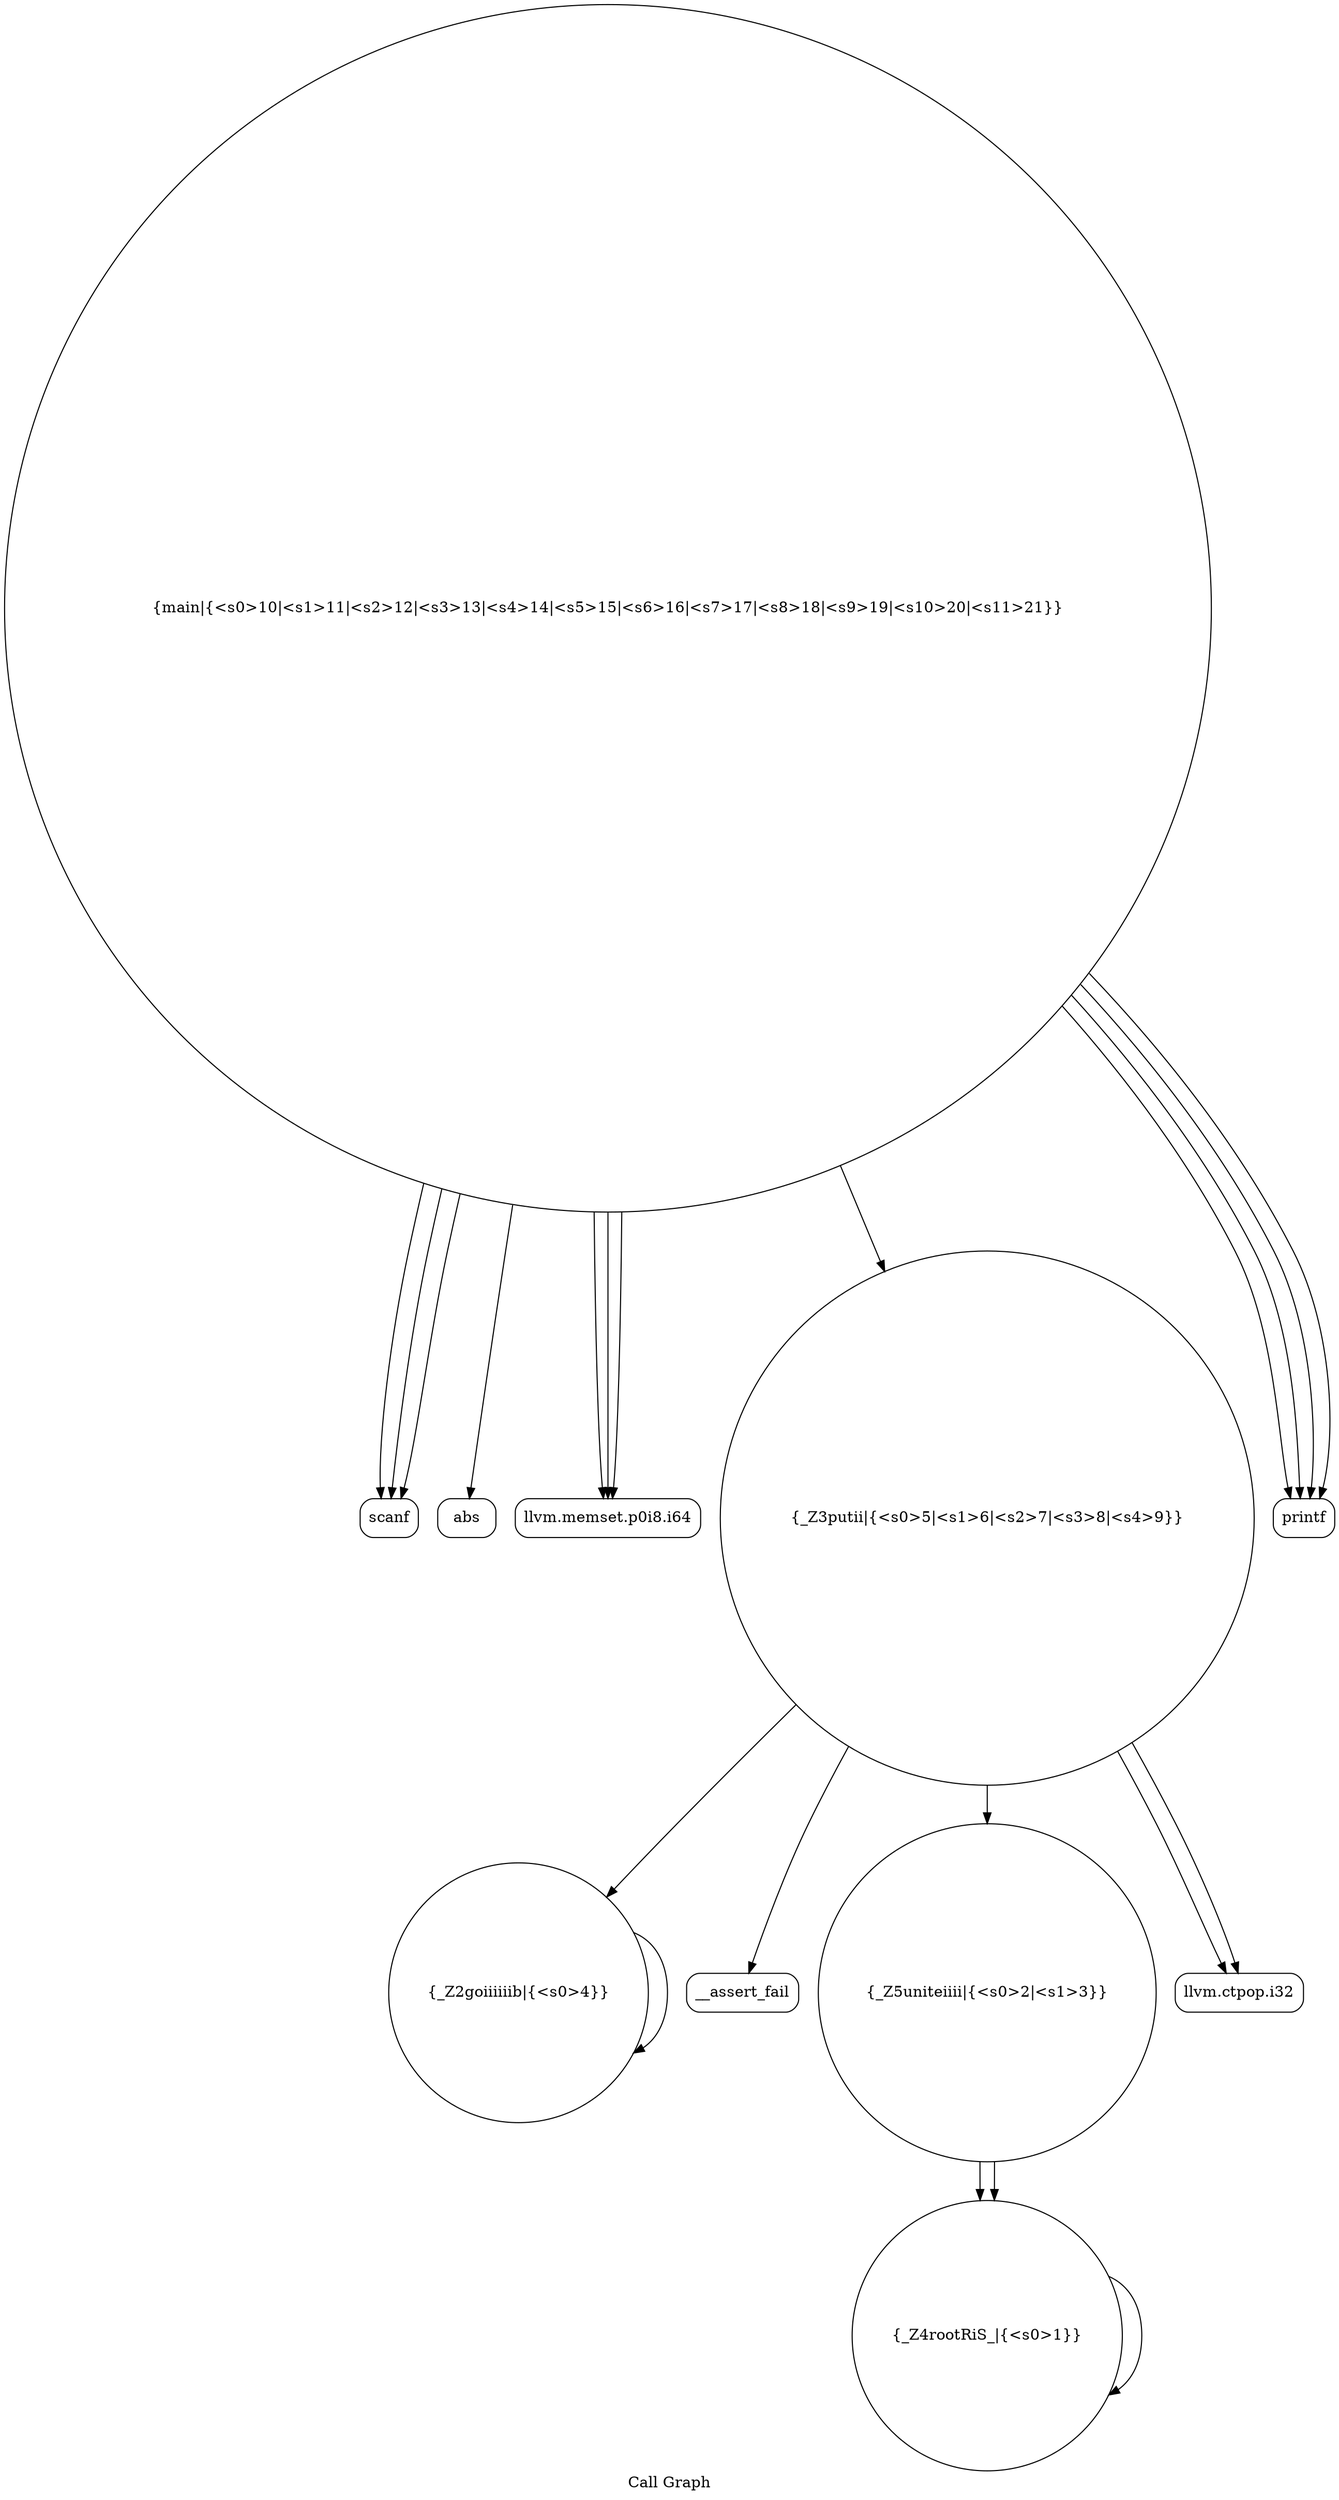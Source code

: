 digraph "Call Graph" {
	label="Call Graph";

	Node0x55ba5a4876a0 [shape=record,shape=circle,label="{_Z4rootRiS_|{<s0>1}}"];
	Node0x55ba5a4876a0:s0 -> Node0x55ba5a4876a0[color=black];
	Node0x55ba5a487e30 [shape=record,shape=Mrecord,label="{scanf}"];
	Node0x55ba5a487bb0 [shape=record,shape=circle,label="{_Z2goiiiiiib|{<s0>4}}"];
	Node0x55ba5a487bb0:s0 -> Node0x55ba5a487bb0[color=black];
	Node0x55ba5a487f30 [shape=record,shape=Mrecord,label="{abs}"];
	Node0x55ba5a487cb0 [shape=record,shape=Mrecord,label="{__assert_fail}"];
	Node0x55ba5a487db0 [shape=record,shape=circle,label="{main|{<s0>10|<s1>11|<s2>12|<s3>13|<s4>14|<s5>15|<s6>16|<s7>17|<s8>18|<s9>19|<s10>20|<s11>21}}"];
	Node0x55ba5a487db0:s0 -> Node0x55ba5a487e30[color=black];
	Node0x55ba5a487db0:s1 -> Node0x55ba5a487e30[color=black];
	Node0x55ba5a487db0:s2 -> Node0x55ba5a487eb0[color=black];
	Node0x55ba5a487db0:s3 -> Node0x55ba5a487eb0[color=black];
	Node0x55ba5a487db0:s4 -> Node0x55ba5a487eb0[color=black];
	Node0x55ba5a487db0:s5 -> Node0x55ba5a487f30[color=black];
	Node0x55ba5a487db0:s6 -> Node0x55ba5a487e30[color=black];
	Node0x55ba5a487db0:s7 -> Node0x55ba5a487c30[color=black];
	Node0x55ba5a487db0:s8 -> Node0x55ba5a487fb0[color=black];
	Node0x55ba5a487db0:s9 -> Node0x55ba5a487fb0[color=black];
	Node0x55ba5a487db0:s10 -> Node0x55ba5a487fb0[color=black];
	Node0x55ba5a487db0:s11 -> Node0x55ba5a487fb0[color=black];
	Node0x55ba5a487b30 [shape=record,shape=circle,label="{_Z5uniteiiii|{<s0>2|<s1>3}}"];
	Node0x55ba5a487b30:s0 -> Node0x55ba5a4876a0[color=black];
	Node0x55ba5a487b30:s1 -> Node0x55ba5a4876a0[color=black];
	Node0x55ba5a487eb0 [shape=record,shape=Mrecord,label="{llvm.memset.p0i8.i64}"];
	Node0x55ba5a487c30 [shape=record,shape=circle,label="{_Z3putii|{<s0>5|<s1>6|<s2>7|<s3>8|<s4>9}}"];
	Node0x55ba5a487c30:s0 -> Node0x55ba5a487cb0[color=black];
	Node0x55ba5a487c30:s1 -> Node0x55ba5a487bb0[color=black];
	Node0x55ba5a487c30:s2 -> Node0x55ba5a487b30[color=black];
	Node0x55ba5a487c30:s3 -> Node0x55ba5a487d30[color=black];
	Node0x55ba5a487c30:s4 -> Node0x55ba5a487d30[color=black];
	Node0x55ba5a487fb0 [shape=record,shape=Mrecord,label="{printf}"];
	Node0x55ba5a487d30 [shape=record,shape=Mrecord,label="{llvm.ctpop.i32}"];
}
